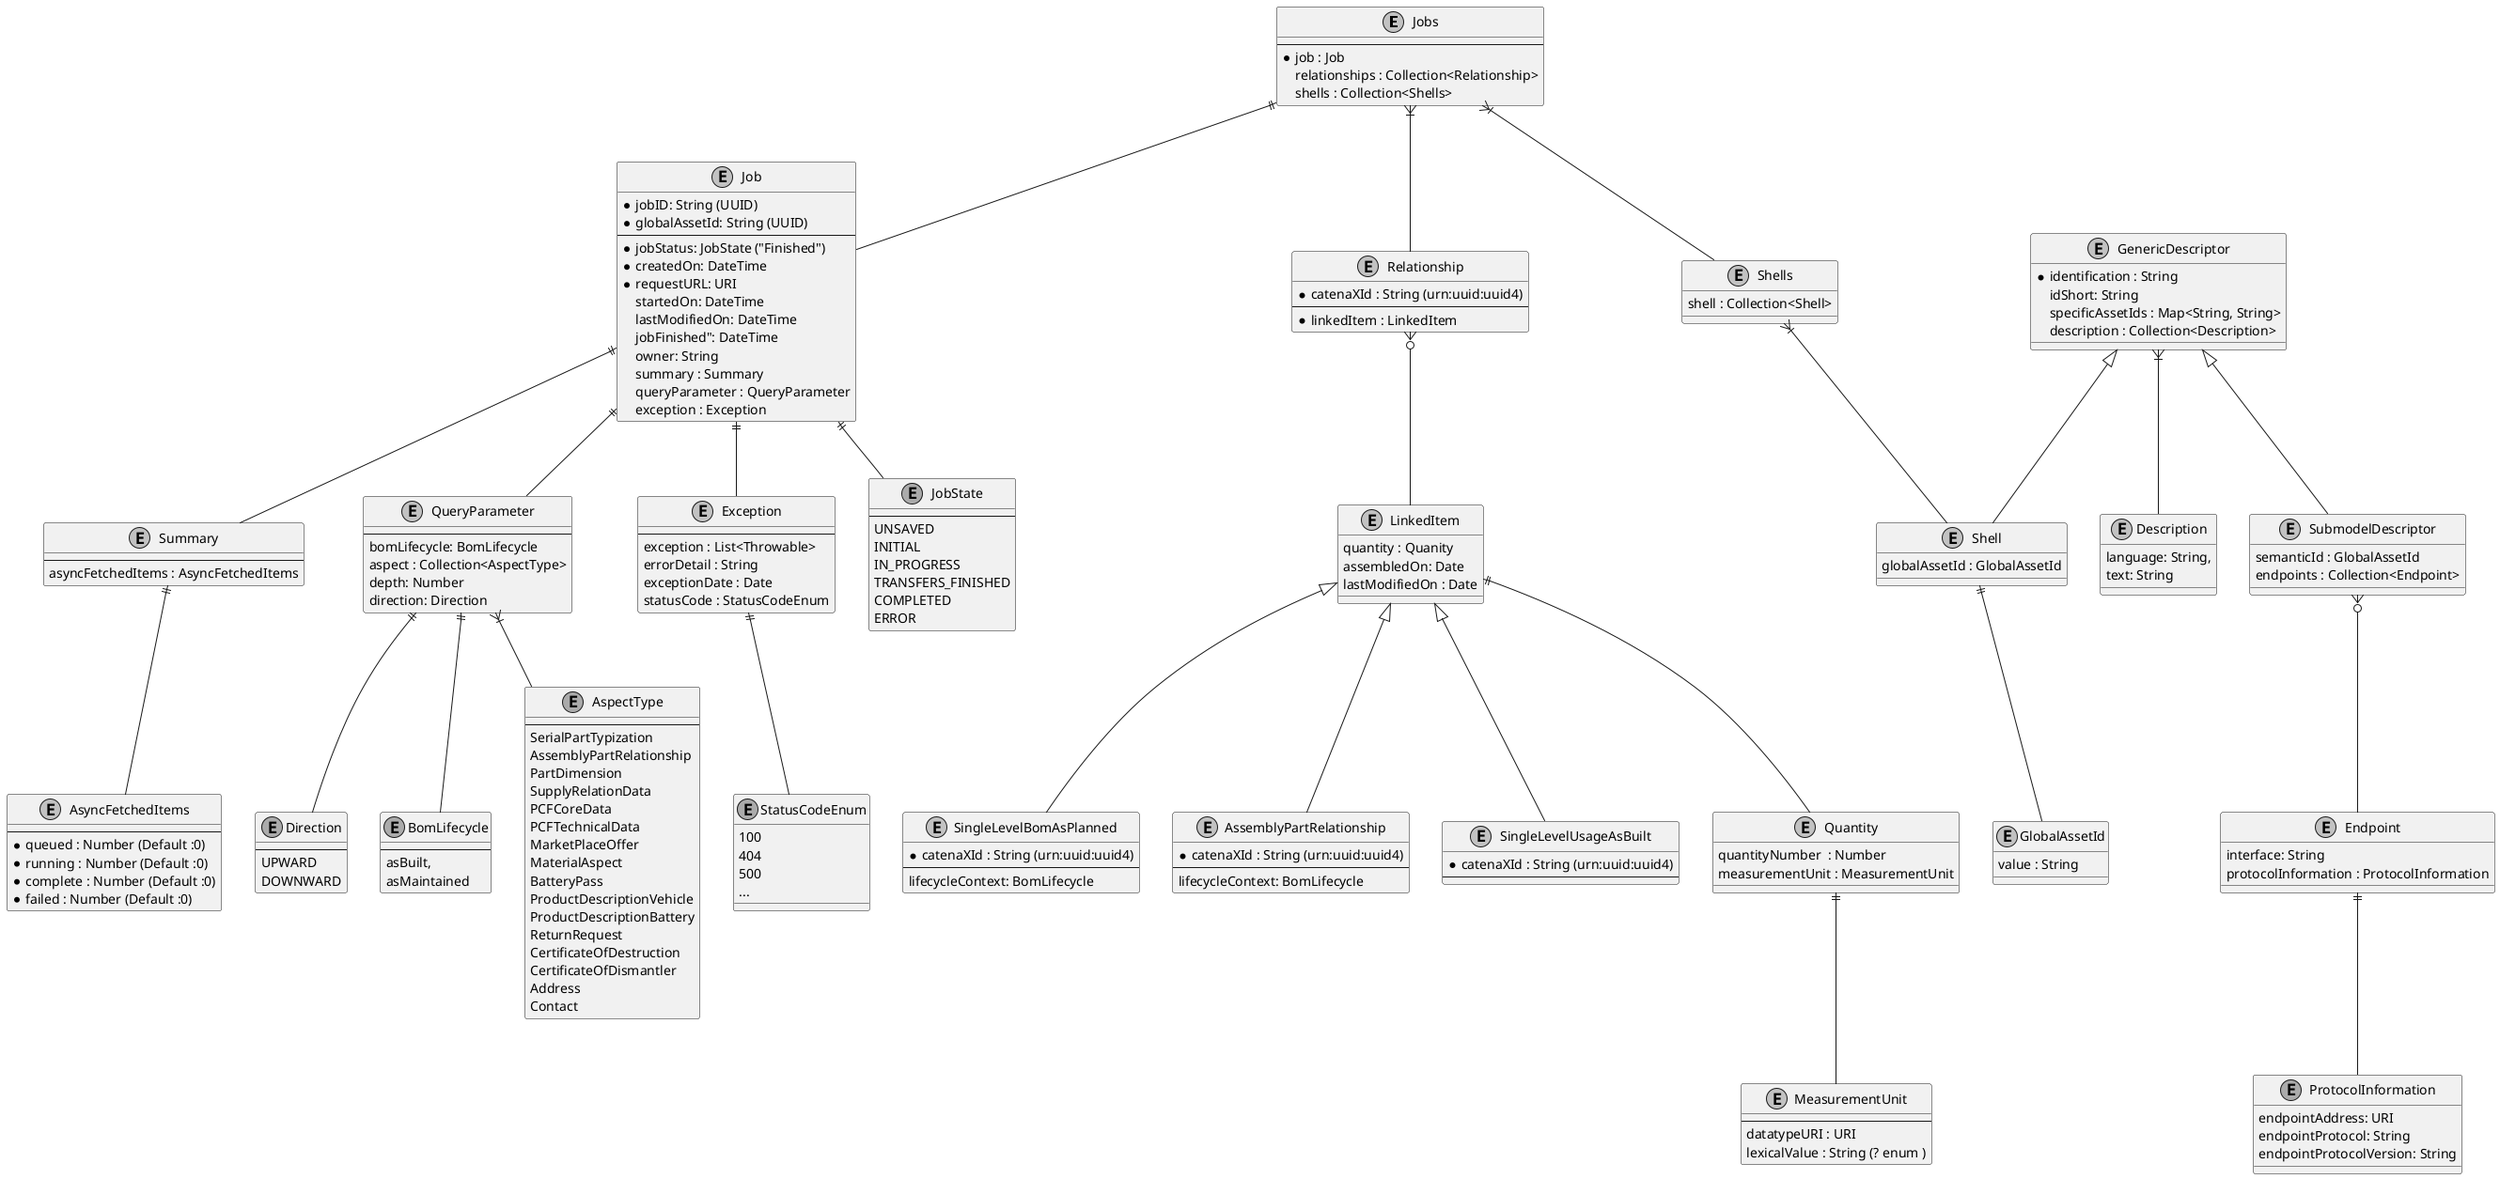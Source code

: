 @startuml
skinparam monochrome true
skinparam shadowing false
entity Jobs {
    ---
    * job : Job
    relationships : Collection<Relationship>
    shells : Collection<Shells>
}

entity Job {
     * jobID: String (UUID)
     * globalAssetId: String (UUID)
     ---
     * jobStatus: JobState ("Finished")
     * createdOn: DateTime
     * requestURL: URI
     startedOn: DateTime
     lastModifiedOn: DateTime
     jobFinished": DateTime
     owner: String
     summary : Summary
     queryParameter : QueryParameter
     exception : Exception
}

entity Summary {
    ---
    asyncFetchedItems : AsyncFetchedItems
}

entity AsyncFetchedItems {
    ---
    * queued : Number (Default :0)
    * running : Number (Default :0)
    * complete : Number (Default :0)
    * failed : Number (Default :0)
}

entity QueryParameter {
     ---
     bomLifecycle: BomLifecycle
     aspect : Collection<AspectType>
     depth: Number
     direction: Direction
}

QueryParameter ||--  Direction
QueryParameter ||--  BomLifecycle
QueryParameter }|--  AspectType
Summary ||--  AsyncFetchedItems
Job ||-- QueryParameter


enum Direction {
    ---
    UPWARD
    DOWNWARD
}

enum BomLifecycle {
    ---
    asBuilt,
    asMaintained
}

enum AspectType {
    ---
    SerialPartTypization
	AssemblyPartRelationship
	PartDimension
	SupplyRelationData
	PCFCoreData
	PCFTechnicalData
	MarketPlaceOffer
	MaterialAspect
	BatteryPass
	ProductDescriptionVehicle
	ProductDescriptionBattery
	ReturnRequest
	CertificateOfDestruction
	CertificateOfDismantler
	Address
	Contact
}

entity Exception {
    ---
    exception : List<Throwable>
    errorDetail : String
    exceptionDate : Date
    statusCode : StatusCodeEnum
}

enum  StatusCodeEnum {
    100
    404
    500
    ...
}

enum JobState {
    ---
    UNSAVED
    INITIAL
    IN_PROGRESS
    TRANSFERS_FINISHED
    COMPLETED
    ERROR
}

entity Relationship {
   * catenaXId : String (urn:uuid:uuid4)
--
  * linkedItem : LinkedItem
 }

entity LinkedItem {
    quantity : Quanity
    assembledOn: Date
    lastModifiedOn : Date
}

entity SingleLevelBomAsPlanned {
    * catenaXId : String (urn:uuid:uuid4)
    ---
    lifecycleContext: BomLifecycle
}

entity AssemblyPartRelationship  {
    * catenaXId : String (urn:uuid:uuid4)
    --
    lifecycleContext: BomLifecycle
}

entity SingleLevelUsageAsBuilt  {
    * catenaXId : String (urn:uuid:uuid4)
    --
}

entity Quantity {
    quantityNumber  : Number
    measurementUnit : MeasurementUnit
}

entity MeasurementUnit {
    --
    datatypeURI : URI
    lexicalValue : String (? enum )
}

Quantity  ||-- MeasurementUnit
LinkedItem ||-- Quantity

entity Shells {
    shell : Collection<Shell>
}

entity Description {
     language: String,
     text: String
}

entity GenericDescriptor {
     * identification : String
     idShort: String
     specificAssetIds : Map<String, String>
     description : Collection<Description>
}

entity Shell {
    globalAssetId : GlobalAssetId
}

entity GlobalAssetId {
    value : String
}

entity SubmodelDescriptor {
    semanticId : GlobalAssetId
    endpoints : Collection<Endpoint>
}

entity Endpoint {
    interface: String
    protocolInformation : ProtocolInformation
}

enum ProtocolInformation {
     endpointAddress: URI
     endpointProtocol: String
     endpointProtocolVersion: String
}

Jobs ||-- Job
Jobs }|-- Relationship
Jobs }|-- Shells
Job ||-- JobState
Job ||-- Summary
Job ||--  Exception
Shells }|-- Shell
GenericDescriptor }|-- Description
Shell ||-- GlobalAssetId
GenericDescriptor <|-- Shell
GenericDescriptor <|-- SubmodelDescriptor
Endpoint ||--  ProtocolInformation
Relationship }o-- LinkedItem
SubmodelDescriptor }o-- Endpoint
Exception ||-- StatusCodeEnum

LinkedItem <|-- AssemblyPartRelationship
LinkedItem <|-- SingleLevelUsageAsBuilt
LinkedItem <|-- SingleLevelBomAsPlanned

@enduml